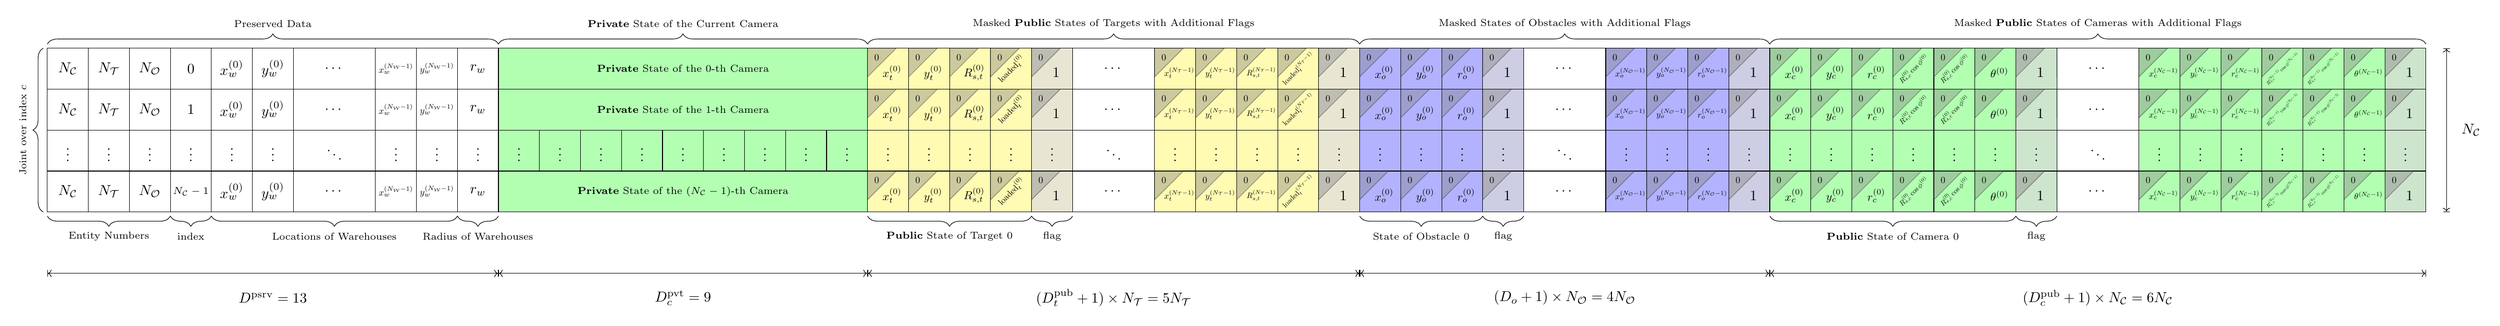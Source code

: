 \begin{tikzpicture}
  \pgfmathtruncatemacro{\Dpsrv}{11}
  \pgfmathtruncatemacro{\Dcprv}{9}
  \pgfmathtruncatemacro{\Dcpub}{6}
  \pgfmathtruncatemacro{\Dtpub}{4}
  \pgfmathtruncatemacro{\Do}{3}
  \pgfmathtruncatemacro{\Oc}{\Dpsrv}
  \pgfmathtruncatemacro{\Ot}{\Oc+\Dcprv}
  \pgfmathtruncatemacro{\Oo}{\Ot+2*(\Dtpub+2)}
  \pgfmathtruncatemacro{\Occ}{\Oo+2*(\Do+2)}
  \pgfmathtruncatemacro{\L}{\Occ+2*(\Dcpub+2)}
  \pgfmathtruncatemacro{\Lm}{\L-1}

  \draw[fill={white},xshift=-0.5cm,yshift=-0.5cm]             (0,0)              rectangle ({\L},4);
  \draw[fill={green!30},xshift=-0.5cm,yshift=-0.5cm]          ({\Oc},0)          rectangle ({\Ot},4);
  \draw[fill={yellow!30},xshift=-0.5cm,yshift=-0.5cm]         ({\Ot},0)          rectangle ({\Ot+\Dtpub},4);
  \draw[fill={yellow!30!gray!30},xshift=-0.5cm,yshift=-0.5cm] ({\Ot+\Dtpub},0)   rectangle ({\Ot+\Dtpub+1},4);
  \draw[fill={yellow!30},xshift=-0.5cm,yshift=-0.5cm]         ({\Oo-\Dtpub-1},0) rectangle ({\Oo-1},4);
  \draw[fill={yellow!30!gray!30},xshift=-0.5cm,yshift=-0.5cm] ({\Oo-1},0)        rectangle ({\Oo},4);
  \draw[fill={blue!30},xshift=-0.5cm,yshift=-0.5cm]           ({\Oo},0)          rectangle ({\Oo+\Do},4);
  \draw[fill={blue!30!gray!30},xshift=-0.5cm,yshift=-0.5cm]   ({\Oo+\Do},0)      rectangle ({\Oo+\Do+1},4);
  \draw[fill={blue!30},xshift=-0.5cm,yshift=-0.5cm]           ({\Occ-\Do-1},0)   rectangle ({\Occ-1},4);
  \draw[fill={blue!30!gray!30},xshift=-0.5cm,yshift=-0.5cm]   ({\Occ-1},0)       rectangle ({\Occ},4);
  \draw[fill={green!30},xshift=-0.5cm,yshift=-0.5cm]          ({\Occ},0)         rectangle ({\Occ+\Dcpub},4);
  \draw[fill={green!30!gray!30},xshift=-0.5cm,yshift=-0.5cm]  ({\Occ+\Dcpub},0)  rectangle ({\Occ+\Dcpub+1},4);
  \draw[fill={green!30},xshift=-0.5cm,yshift=-0.5cm]          ({\L-\Dcpub-1},0)  rectangle ({\L-1},4);
  \draw[fill={green!30!gray!30},xshift=-0.5cm,yshift=-0.5cm]  ({\L-1},0)         rectangle ({\L},4);
  \draw[step=1.0cm,xshift=-0.5cm,yshift=-0.5cm]               (0,0)              grid      ({\L},4);

  \foreach \x in {0,...,\Lm} {
    \node at (\x,1) {$\vdots$};
  }
  \foreach \y in {0,2,3} {
    \foreach \x in {\Ot,...,\Lm} {
      \draw[fill={gray},opacity=0.4] ({\x-0.5},\y-0.2) -- ({\x+0.2},\y+0.5) -- ({\x-0.5},\y+0.5) -- cycle;
      \node at ({\x-0.275},\y+0.275) {\scalebox{0.65}{$0$}};
    }
    \draw[fill={white},xshift=-0.5cm,yshift=-0.5cm]    (6,\y)     rectangle (8,\y+1);
    \draw[fill={green!30},xshift=-0.5cm,yshift=-0.5cm] ({\Oc},\y) rectangle ({\Ot},\y+1);
    \node at (0,\y)   {$N_{\mathcal{C}}$}; \node at (1,\y) {$N_{\mathcal{T}}$}; \node at (2,\y) {$N_{\mathcal{O}}$};
    \node at (4,\y)   {$x^{(0)}_w$}; \node at (5,\y) {$y^{(0)}_w$};
    \node at (6.5,\y) {$\cdots$};
    \node at (8,\y)   {\scalebox{0.65}{$x^{(N_{\mathcal{W}} - 1)}_w$}}; \node at (9,\y) {\scalebox{0.65}{$y^{(N_{\mathcal{W}} - 1)}_w$}};
    \node at (10,\y)  {$r_w$};

    \node            at ({\Ot+0.1},\y-0.1)   {\scalebox{0.8}{$x_t^{(0)}$}};
    \node            at ({\Ot+1+0.1},\y-0.1) {\scalebox{0.8}{$y_t^{(0)}$}};
    \node            at ({\Ot+2+0.1},\y-0.1) {\scalebox{0.8}{$R_{s,t}^{(0)}$}};
    \node[rotate=45] at ({\Ot+3},\y)         {\scalebox{0.6}{$\text{loaded}_t^{(0)}$}};
    \node            at ({\Ot+4+0.1},\y-0.1) {$1$};

    \draw[fill={white},xshift=-0.5cm,yshift=-0.5cm] ({\Ot+\Dtpub+1},\y) rectangle ({\Oo-\Dtpub-1},\y+1);
    \node at ({\Ot+\Dtpub+1.5},\y) {$\cdots$};

    \node            at ({\Oo-5+0.1},\y-0.1) {\scalebox{0.6}{$x_t^{(N_{\mathcal{T}} - 1)}$}};
    \node            at ({\Oo-4+0.1},\y-0.1) {\scalebox{0.6}{$y_t^{(N_{\mathcal{T}} - 1)}$}};
    \node            at ({\Oo-3+0.1},\y-0.1) {\scalebox{0.55}{$R_{s,t}^{(N_{\mathcal{T}} - 1)}$}};
    \node[rotate=45] at ({\Oo-2},\y)         {\scalebox{0.5}{$\text{loaded}_t^{(N_{\mathcal{T}} - 1)}$}};
    \node            at ({\Oo-1+0.1},\y-0.1) {$1$};

    \node at ({\Oo+0.1},\y-0.1)   {\scalebox{0.8}{$x_o^{(0)}$}};
    \node at ({\Oo+1+0.1},\y-0.1) {\scalebox{0.8}{$y_o^{(0)}$}};
    \node at ({\Oo+2+0.1},\y-0.1) {\scalebox{0.8}{$r_o^{(0)}$}};
    \node at ({\Oo+3+0.1},\y-0.1) {$1$};

    \draw[fill={white},xshift=-0.5cm,yshift=-0.5cm] ({\Oo+\Do+1},\y) rectangle ({\Occ-\Do-1},\y+1);
    \node at ({\Oo+\Do+1.5},\y) {$\cdots$};

    \node at ({\Occ-4+0.1},\y-0.1) {\scalebox{0.6}{$x_o^{(N_{\mathcal{O}} - 1)}$}};
    \node at ({\Occ-3+0.1},\y-0.1) {\scalebox{0.6}{$y_o^{(N_{\mathcal{O}} - 1)}$}};
    \node at ({\Occ-2+0.1},\y-0.1) {\scalebox{0.6}{$r_o^{(N_{\mathcal{O}} - 1)}$}};
    \node at ({\Occ-1+0.1},\y-0.1) {$1$};

    \node            at ({\Occ+0.1},\y-0.1)   {\scalebox{0.8}{$x_c^{(0)}$}};
    \node            at ({\Occ+1+0.1},\y-0.1) {\scalebox{0.8}{$y_c^{(0)}$}};
    \node            at ({\Occ+2+0.1},\y-0.1) {\scalebox{0.8}{$r_c^{(0)}$}};
    \node[rotate=45] at ({\Occ+3},\y)         {\scalebox{0.5}{$R_{s,c}^{(0)} \cos \phi^{(0)}$}};
    \node[rotate=45] at ({\Occ+4},\y)         {\scalebox{0.5}{$R_{s,c}^{(0)} \cos \phi^{(0)}$}};
    \node            at ({\Occ+5+0.1},\y-0.1) {\scalebox{0.8}{$\theta^{(0)}$}};
    \node            at ({\Occ+6+0.1},\y-0.1) {$1$};

    \draw[fill={white},xshift=-0.5cm,yshift=-0.5cm] ({\Occ+\Dcpub+1},\y) rectangle ({\L-\Dcpub-1},\y+1);
    \node at ({\Occ+\Dcpub+1.5},\y) {$\cdots$};

    \node            at ({\L-7+0.1},\y-0.1) {\scalebox{0.6}{$x_c^{(N_{\mathcal{C}} - 1)}$}};
    \node            at ({\L-6+0.1},\y-0.1) {\scalebox{0.6}{$y_c^{(N_{\mathcal{C}} - 1)}$}};
    \node            at ({\L-5+0.1},\y-0.1) {\scalebox{0.6}{$r_c^{(N_{\mathcal{C}} - 1)}$}};
    \node[rotate=45] at ({\L-4},\y)         {\scalebox{0.35}{$R_{s,c}^{(N_{\mathcal{C}} - 1)} \cos \phi^{(N_{\mathcal{C}} - 1)}$}};
    \node[rotate=45] at ({\L-3},\y)         {\scalebox{0.35}{$R_{s,c}^{(N_{\mathcal{C}} - 1)} \cos \phi^{(N_{\mathcal{C}} - 1)}$}};
    \node            at ({\L-2+0.1},\y-0.1) {\scalebox{0.6}{$\theta^{(N_{\mathcal{C}} - 1)}$}};
    \node            at ({\L-1+0.1},\y-0.1) {$1$};
  }

  \draw[fill={white},xshift=-0.5cm,yshift=-0.5cm] (6,1) rectangle (8,2);
  \node at (6.5,1) {$\ddots$};

  \draw[fill={white},xshift=-0.5cm,yshift=-0.5cm] ({\Ot+\Dtpub+1},1) rectangle ({\Oo-\Dtpub-1},2);
  \node at ({\Ot+\Dtpub+1.5},1) {$\ddots$};

  \draw[fill={white},xshift=-0.5cm,yshift=-0.5cm] ({\Oo+\Do+1},1) rectangle ({\Occ-\Do-1},2);
  \node at ({\Oo+\Do+1.5},1) {$\ddots$};

  \draw[fill={white},xshift=-0.5cm,yshift=-0.5cm] ({\Occ+\Dcpub+1},1) rectangle ({\L-\Dcpub-1},2);
  \node at ({\Occ+\Dcpub+1.5},1) {$\ddots$};

  \node at (3,0)                      {\scriptsize $N_{\mathcal{C}} - 1$};
  \node at ({\Oc+0.5 * \Dcprv-0.5},0) {\scriptsize \textbf{Private} State of the $(N_{\mathcal{C}} - 1)$-th Camera};
  \node at (3,2)                      {$1$};
  \node at ({\Oc+0.5 * \Dcprv-0.5},2) {\scriptsize \textbf{Private} State of the $1$-th Camera};
  \node at (3,3)                      {$0$};
  \node at ({\Oc+0.5 * \Dcprv-0.5},3) {\scriptsize \textbf{Private} State of the $0$-th Camera};

  \draw[decorate,decoration={brace,amplitude=0.25cm,raise=0.1cm},xshift=-0.5cm,yshift=-0.5cm] (0,0)  -- (0,4)         node[midway,rotate=90,yshift=0.6cm] {\scriptsize Joint over index $c$};
  \draw[decorate,decoration={brace,amplitude=0.25cm,raise=0.1cm},xshift=-0.5cm,yshift=-0.5cm] (0,4) -- ({\Oc},4)      node[midway,yshift=0.6cm] {\scriptsize Preserved Data};
  \draw[decorate,decoration={brace,amplitude=0.25cm,raise=0.1cm},xshift=-0.5cm,yshift=-0.5cm] ({\Oc},4) -- ({\Ot},4)  node[midway,yshift=0.6cm] {\scriptsize \textbf{Private} State of the Current Camera};
  \draw[decorate,decoration={brace,amplitude=0.25cm,raise=0.1cm},xshift=-0.5cm,yshift=-0.5cm] ({\Ot},4) -- ({\Oo},4)  node[midway,yshift=0.6cm] {\scriptsize Masked \textbf{Public} States of Targets with Additional Flags};
  \draw[decorate,decoration={brace,amplitude=0.25cm,raise=0.1cm},xshift=-0.5cm,yshift=-0.5cm] ({\Oo},4) -- ({\Occ},4) node[midway,yshift=0.6cm] {\scriptsize Masked States of Obstacles with Additional Flags};
  \draw[decorate,decoration={brace,amplitude=0.25cm,raise=0.1cm},xshift=-0.5cm,yshift=-0.5cm] ({\Occ},4) -- ({\L},4)  node[midway,yshift=0.6cm] {\scriptsize Masked \textbf{Public} States of Cameras with Additional Flags};
  \draw[decorate,decoration={brace,mirror,amplitude=0.25cm,raise=0.1cm},xshift=-0.5cm,yshift=-0.5cm] (0,0) -- (3,0)                           node[midway,yshift=-0.6cm] {\scriptsize Entity Numbers};
  \draw[decorate,decoration={brace,mirror,amplitude=0.25cm,raise=0.1cm},xshift=-0.5cm,yshift=-0.5cm] (3,0) -- (4,0)                           node[midway,yshift=-0.6cm] {\scriptsize index};
  \draw[decorate,decoration={brace,mirror,amplitude=0.25cm,raise=0.1cm},xshift=-0.5cm,yshift=-0.5cm] (4,0) -- ({\Oc-1},0)                     node[midway,yshift=-0.6cm] {\scriptsize Locations of Warehouses};
  \draw[decorate,decoration={brace,mirror,amplitude=0.25cm,raise=0.1cm},xshift=-0.5cm,yshift=-0.5cm] ({\Oc-1},0) -- ({\Oc},0)                 node[midway,yshift=-0.6cm] {\scriptsize Radius of Warehouses};
  \draw[decorate,decoration={brace,mirror,amplitude=0.25cm,raise=0.1cm},xshift=-0.5cm,yshift=-0.5cm] ({\Ot},0) -- ({\Ot+\Dtpub},0)            node[midway,yshift=-0.6cm] {\scriptsize \textbf{Public} State of Target $0$};
  \draw[decorate,decoration={brace,mirror,amplitude=0.25cm,raise=0.1cm},xshift=-0.5cm,yshift=-0.5cm] ({\Ot+\Dtpub},0) -- ({\Ot+\Dtpub+1},0)   node[midway,yshift=-0.6cm] {\scriptsize flag};
  \draw[decorate,decoration={brace,mirror,amplitude=0.25cm,raise=0.1cm},xshift=-0.5cm,yshift=-0.5cm] ({\Oo},0) -- ({\Oo+\Do},0)               node[midway,yshift=-0.6cm] {\scriptsize State of Obstacle $0$};
  \draw[decorate,decoration={brace,mirror,amplitude=0.25cm,raise=0.1cm},xshift=-0.5cm,yshift=-0.5cm] ({\Oo+\Do},0) -- ({\Oo+\Do+1},0)         node[midway,yshift=-0.6cm] {\scriptsize flag};
  \draw[decorate,decoration={brace,mirror,amplitude=0.25cm,raise=0.1cm},xshift=-0.5cm,yshift=-0.5cm] ({\Occ},0) -- ({\Occ+\Dcpub},0)          node[midway,yshift=-0.6cm] {\scriptsize \textbf{Public} State of Camera $0$};
  \draw[decorate,decoration={brace,mirror,amplitude=0.25cm,raise=0.1cm},xshift=-0.5cm,yshift=-0.5cm] ({\Occ+\Dcpub},0) -- ({\Occ+\Dcpub+1},0) node[midway,yshift=-0.6cm] {\scriptsize flag};

  \draw[|<->|,xshift=-0.5cm,yshift=-0.5cm] ({\L+0.5},0) -- ({\L+0.5},4)  node[midway,xshift=0.6cm]  {$N_{\mathcal{C}}$};
  \draw[|<->|,xshift=-0.5cm,yshift=-0.5cm] (0,-1.5) -- ({\Oc},-1.5)      node[midway,yshift=-0.6cm] {$D^{\text{psrv}} = 13$};
  \draw[|<->|,xshift=-0.5cm,yshift=-0.5cm] ({\Oc},-1.5) -- ({\Ot},-1.5)  node[midway,yshift=-0.6cm] {$D_c^{\text{pvt}} = 9$};
  \draw[|<->|,xshift=-0.5cm,yshift=-0.5cm] ({\Ot},-1.5) -- ({\Oo},-1.5)  node[midway,yshift=-0.6cm] {$(D_t^{\text{pub}} + 1) \times N_{\mathcal{T}} = 5 N_{\mathcal{T}}$};
  \draw[|<->|,xshift=-0.5cm,yshift=-0.5cm] ({\Oo},-1.5) -- ({\Occ},-1.5) node[midway,yshift=-0.6cm] {$(D_o + 1) \times N_{\mathcal{O}} = 4 N_{\mathcal{O}}$};
  \draw[|<->|,xshift=-0.5cm,yshift=-0.5cm] ({\Occ},-1.5) -- ({\L},-1.5)  node[midway,yshift=-0.6cm] {$(D_c^{\text{pub}} + 1) \times N_{\mathcal{C}} = 6 N_{\mathcal{C}}$};
\end{tikzpicture}
